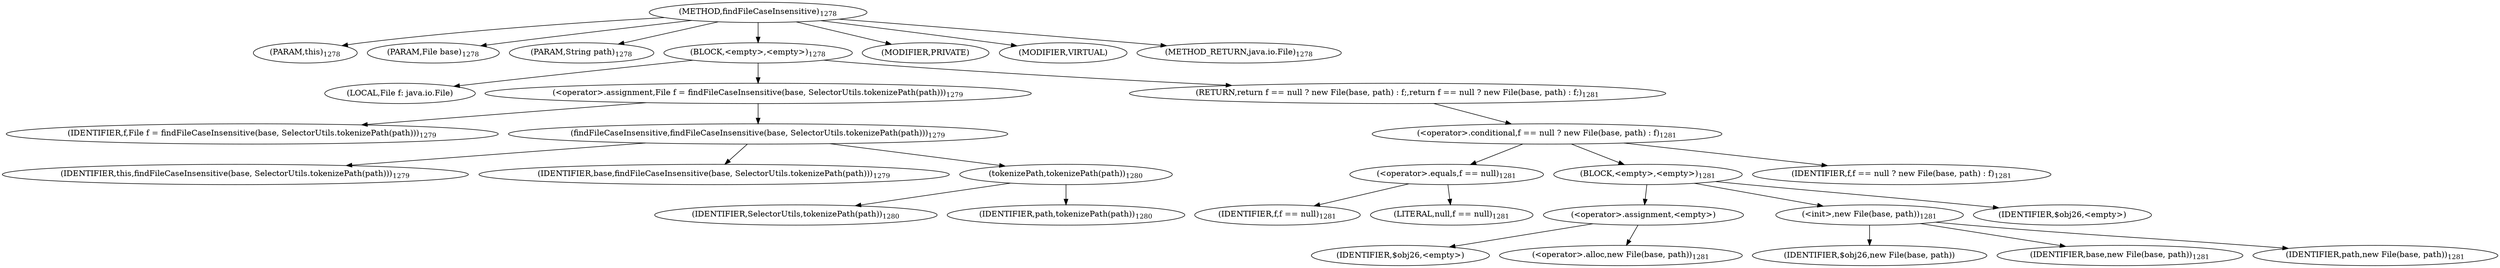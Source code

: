 digraph "findFileCaseInsensitive" {  
"2284" [label = <(METHOD,findFileCaseInsensitive)<SUB>1278</SUB>> ]
"89" [label = <(PARAM,this)<SUB>1278</SUB>> ]
"2285" [label = <(PARAM,File base)<SUB>1278</SUB>> ]
"2286" [label = <(PARAM,String path)<SUB>1278</SUB>> ]
"2287" [label = <(BLOCK,&lt;empty&gt;,&lt;empty&gt;)<SUB>1278</SUB>> ]
"2288" [label = <(LOCAL,File f: java.io.File)> ]
"2289" [label = <(&lt;operator&gt;.assignment,File f = findFileCaseInsensitive(base, SelectorUtils.tokenizePath(path)))<SUB>1279</SUB>> ]
"2290" [label = <(IDENTIFIER,f,File f = findFileCaseInsensitive(base, SelectorUtils.tokenizePath(path)))<SUB>1279</SUB>> ]
"2291" [label = <(findFileCaseInsensitive,findFileCaseInsensitive(base, SelectorUtils.tokenizePath(path)))<SUB>1279</SUB>> ]
"88" [label = <(IDENTIFIER,this,findFileCaseInsensitive(base, SelectorUtils.tokenizePath(path)))<SUB>1279</SUB>> ]
"2292" [label = <(IDENTIFIER,base,findFileCaseInsensitive(base, SelectorUtils.tokenizePath(path)))<SUB>1279</SUB>> ]
"2293" [label = <(tokenizePath,tokenizePath(path))<SUB>1280</SUB>> ]
"2294" [label = <(IDENTIFIER,SelectorUtils,tokenizePath(path))<SUB>1280</SUB>> ]
"2295" [label = <(IDENTIFIER,path,tokenizePath(path))<SUB>1280</SUB>> ]
"2296" [label = <(RETURN,return f == null ? new File(base, path) : f;,return f == null ? new File(base, path) : f;)<SUB>1281</SUB>> ]
"2297" [label = <(&lt;operator&gt;.conditional,f == null ? new File(base, path) : f)<SUB>1281</SUB>> ]
"2298" [label = <(&lt;operator&gt;.equals,f == null)<SUB>1281</SUB>> ]
"2299" [label = <(IDENTIFIER,f,f == null)<SUB>1281</SUB>> ]
"2300" [label = <(LITERAL,null,f == null)<SUB>1281</SUB>> ]
"2301" [label = <(BLOCK,&lt;empty&gt;,&lt;empty&gt;)<SUB>1281</SUB>> ]
"2302" [label = <(&lt;operator&gt;.assignment,&lt;empty&gt;)> ]
"2303" [label = <(IDENTIFIER,$obj26,&lt;empty&gt;)> ]
"2304" [label = <(&lt;operator&gt;.alloc,new File(base, path))<SUB>1281</SUB>> ]
"2305" [label = <(&lt;init&gt;,new File(base, path))<SUB>1281</SUB>> ]
"2306" [label = <(IDENTIFIER,$obj26,new File(base, path))> ]
"2307" [label = <(IDENTIFIER,base,new File(base, path))<SUB>1281</SUB>> ]
"2308" [label = <(IDENTIFIER,path,new File(base, path))<SUB>1281</SUB>> ]
"2309" [label = <(IDENTIFIER,$obj26,&lt;empty&gt;)> ]
"2310" [label = <(IDENTIFIER,f,f == null ? new File(base, path) : f)<SUB>1281</SUB>> ]
"2311" [label = <(MODIFIER,PRIVATE)> ]
"2312" [label = <(MODIFIER,VIRTUAL)> ]
"2313" [label = <(METHOD_RETURN,java.io.File)<SUB>1278</SUB>> ]
  "2284" -> "89" 
  "2284" -> "2285" 
  "2284" -> "2286" 
  "2284" -> "2287" 
  "2284" -> "2311" 
  "2284" -> "2312" 
  "2284" -> "2313" 
  "2287" -> "2288" 
  "2287" -> "2289" 
  "2287" -> "2296" 
  "2289" -> "2290" 
  "2289" -> "2291" 
  "2291" -> "88" 
  "2291" -> "2292" 
  "2291" -> "2293" 
  "2293" -> "2294" 
  "2293" -> "2295" 
  "2296" -> "2297" 
  "2297" -> "2298" 
  "2297" -> "2301" 
  "2297" -> "2310" 
  "2298" -> "2299" 
  "2298" -> "2300" 
  "2301" -> "2302" 
  "2301" -> "2305" 
  "2301" -> "2309" 
  "2302" -> "2303" 
  "2302" -> "2304" 
  "2305" -> "2306" 
  "2305" -> "2307" 
  "2305" -> "2308" 
}
